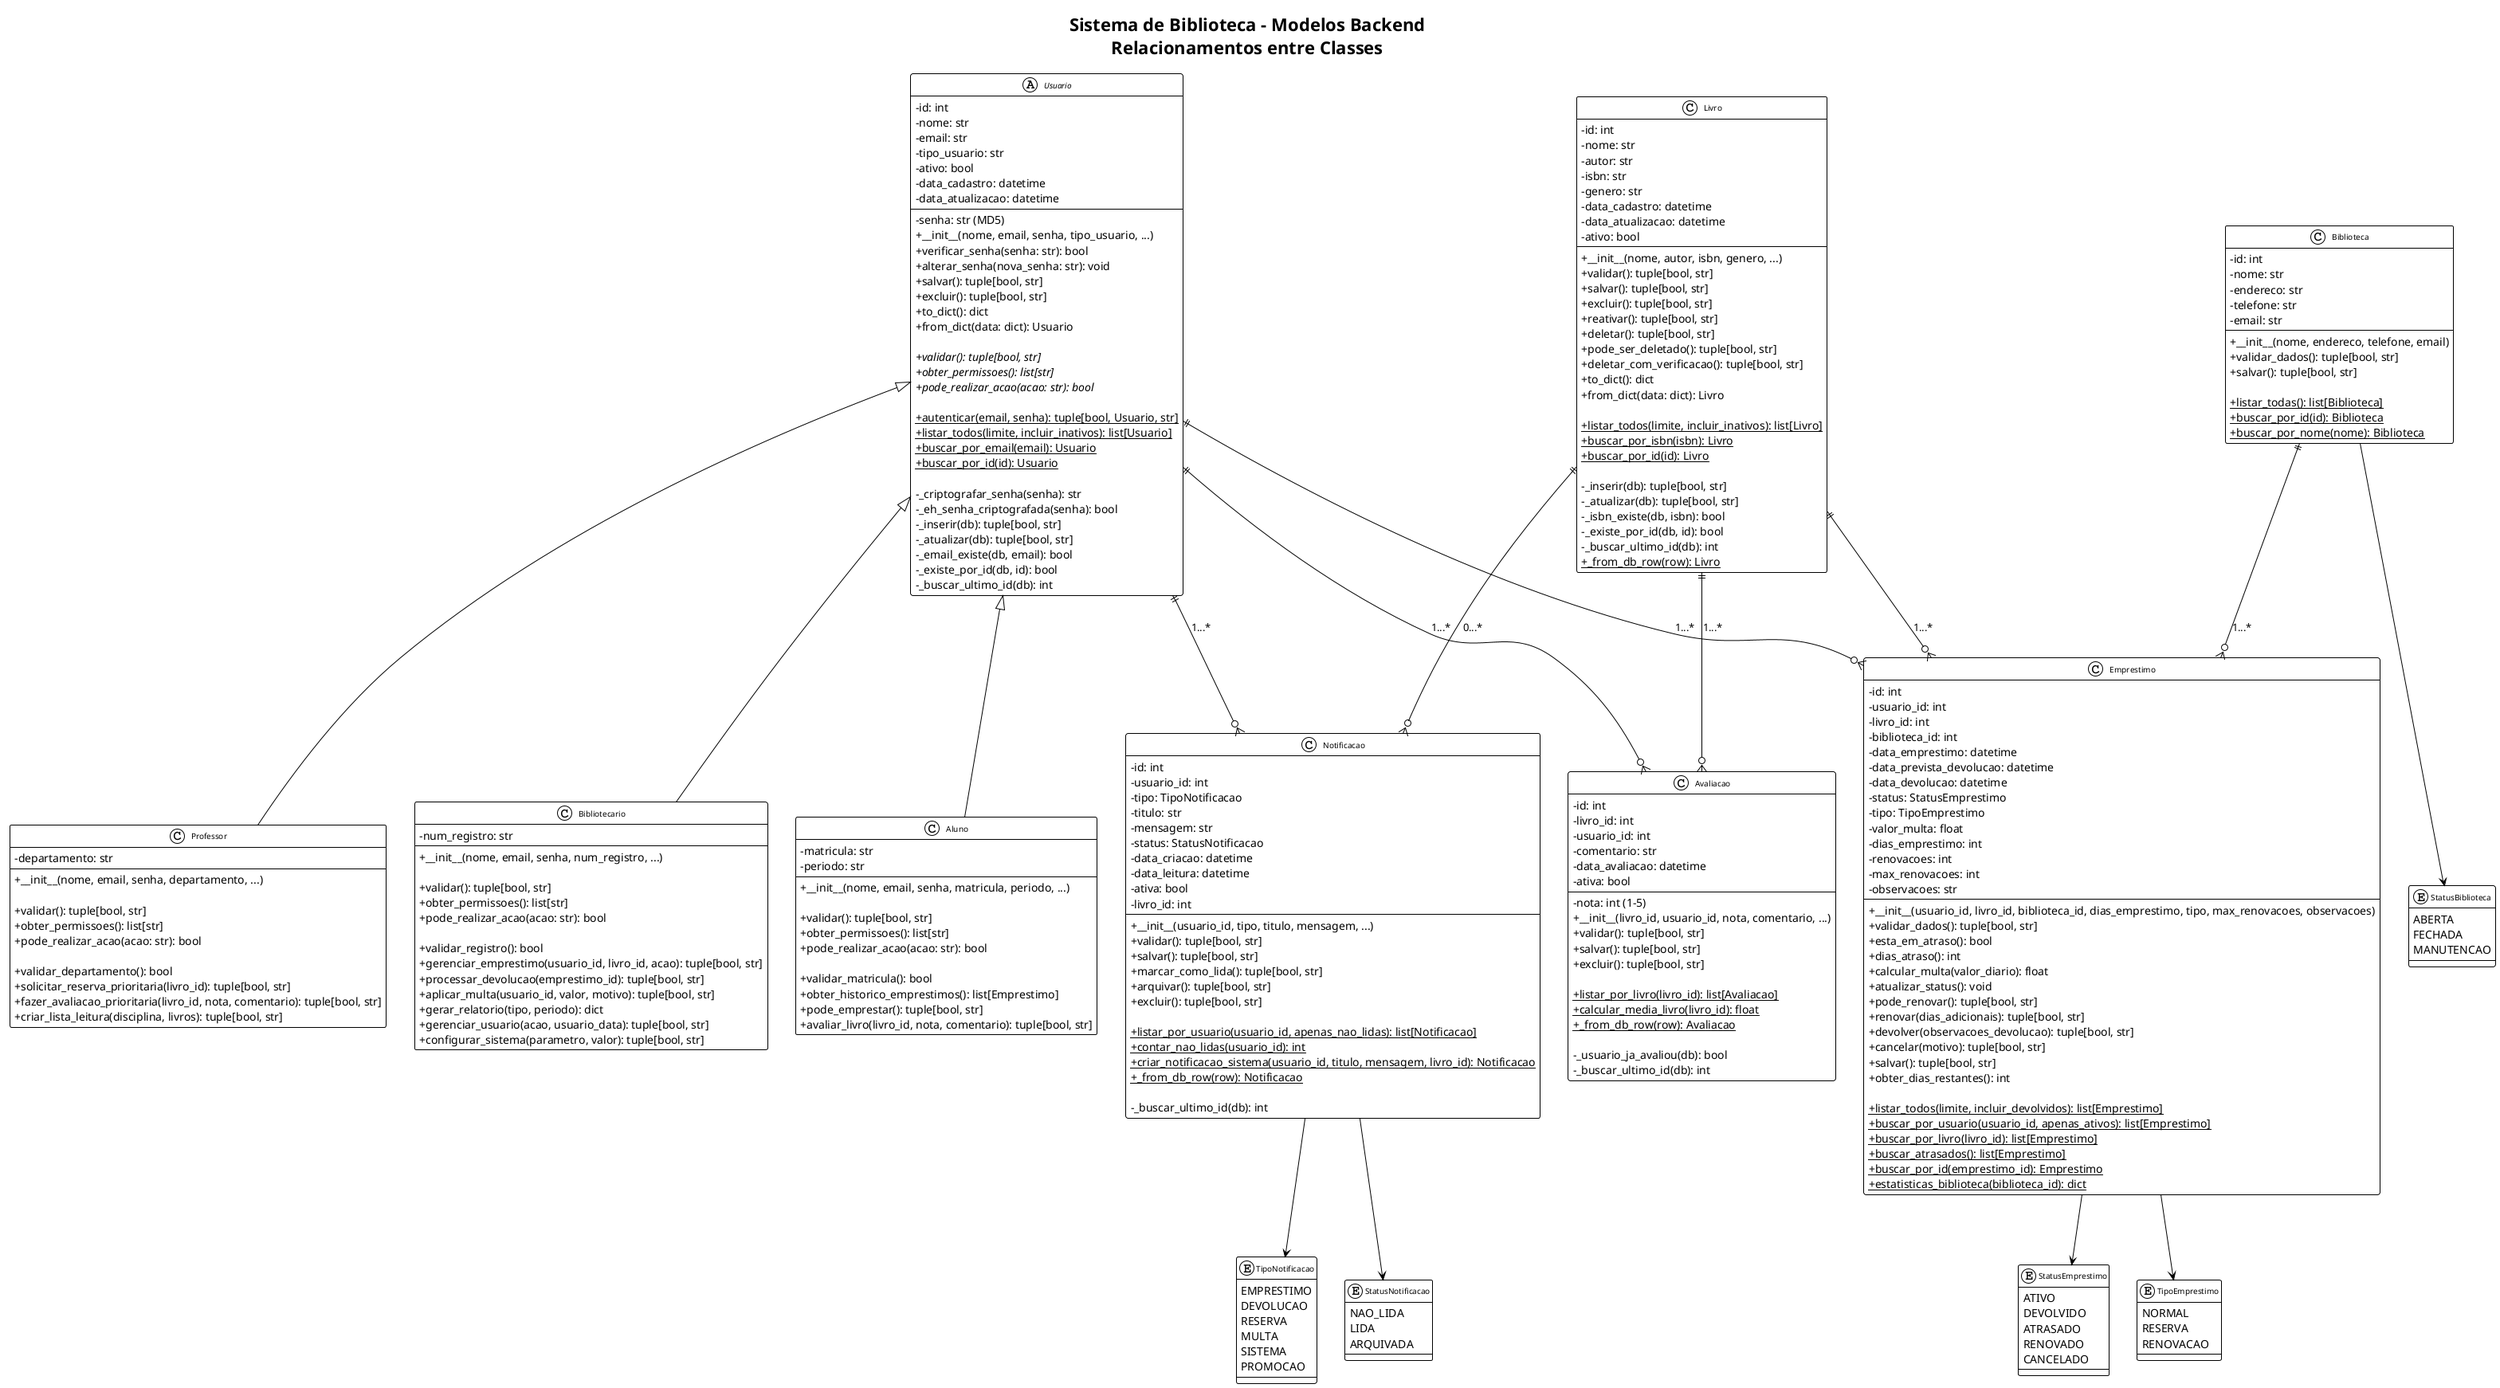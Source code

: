 @startuml Sistema_Biblioteca_Models

' Configurações do diagrama
!theme plain
skinparam classAttributeIconSize 0
skinparam classFontSize 10
skinparam packageStyle rectangle

title Sistema de Biblioteca - Modelos Backend\nRelacionamentos entre Classes

' ========== CLASSES PRINCIPAIS ==========

abstract class Usuario {
    - id: int
    - nome: str
    - email: str
    - senha: str (MD5)
    - tipo_usuario: str
    - ativo: bool
    - data_cadastro: datetime
    - data_atualizacao: datetime
    
    + __init__(nome, email, senha, tipo_usuario, ...)
    + verificar_senha(senha: str): bool
    + alterar_senha(nova_senha: str): void
    + salvar(): tuple[bool, str]
    + excluir(): tuple[bool, str]
    + to_dict(): dict
    + from_dict(data: dict): Usuario
    
    ' Métodos abstratos (polimorfismo)
    + {abstract} validar(): tuple[bool, str]
    + {abstract} obter_permissoes(): list[str]
    + {abstract} pode_realizar_acao(acao: str): bool
    
    ' Métodos estáticos
    + {static} autenticar(email, senha): tuple[bool, Usuario, str]
    + {static} listar_todos(limite, incluir_inativos): list[Usuario]
    + {static} buscar_por_email(email): Usuario
    + {static} buscar_por_id(id): Usuario
    
    ' Métodos privados
    - _criptografar_senha(senha): str
    - _eh_senha_criptografada(senha): bool
    - _inserir(db): tuple[bool, str]
    - _atualizar(db): tuple[bool, str]
    - _email_existe(db, email): bool
    - _existe_por_id(db, id): bool
    - _buscar_ultimo_id(db): int
}

' ========== CLASSES ESPECIALIZADAS (HERANÇA) ==========

class Aluno {
    - matricula: str
    - periodo: str
    
    + __init__(nome, email, senha, matricula, periodo, ...)
    
    ' Implementação dos métodos abstratos (polimorfismo)
    + validar(): tuple[bool, str]
    + obter_permissoes(): list[str]
    + pode_realizar_acao(acao: str): bool
    
    ' Métodos específicos do Aluno
    + validar_matricula(): bool
    + obter_historico_emprestimos(): list[Emprestimo]
    + pode_emprestar(): tuple[bool, str]
    + avaliar_livro(livro_id, nota, comentario): tuple[bool, str]
}

class Professor {
    - departamento: str
    
    + __init__(nome, email, senha, departamento, ...)
    
    ' Implementação dos métodos abstratos (polimorfismo)
    + validar(): tuple[bool, str]
    + obter_permissoes(): list[str]
    + pode_realizar_acao(acao: str): bool
    
    ' Métodos específicos do Professor
    + validar_departamento(): bool
    + solicitar_reserva_prioritaria(livro_id): tuple[bool, str]
    + fazer_avaliacao_prioritaria(livro_id, nota, comentario): tuple[bool, str]
    + criar_lista_leitura(disciplina, livros): tuple[bool, str]
}

class Bibliotecario {
    - num_registro: str
    
    + __init__(nome, email, senha, num_registro, ...)
    
    ' Implementação dos métodos abstratos (polimorfismo)
    + validar(): tuple[bool, str]
    + obter_permissoes(): list[str]
    + pode_realizar_acao(acao: str): bool
    
    ' Métodos específicos do Bibliotecario
    + validar_registro(): bool
    + gerenciar_emprestimo(usuario_id, livro_id, acao): tuple[bool, str]
    + processar_devolucao(emprestimo_id): tuple[bool, str]
    + aplicar_multa(usuario_id, valor, motivo): tuple[bool, str]
    + gerar_relatorio(tipo, periodo): dict
    + gerenciar_usuario(acao, usuario_data): tuple[bool, str]
    + configurar_sistema(parametro, valor): tuple[bool, str]
}

class Livro {
    - id: int
    - nome: str
    - autor: str
    - isbn: str
    - genero: str
    - data_cadastro: datetime
    - data_atualizacao: datetime
    - ativo: bool
    
    + __init__(nome, autor, isbn, genero, ...)
    + validar(): tuple[bool, str]
    + salvar(): tuple[bool, str]
    + excluir(): tuple[bool, str]
    + reativar(): tuple[bool, str]
    + deletar(): tuple[bool, str]
    + pode_ser_deletado(): tuple[bool, str]
    + deletar_com_verificacao(): tuple[bool, str]
    + to_dict(): dict
    + from_dict(data: dict): Livro
    
    ' Métodos estáticos
    + {static} listar_todos(limite, incluir_inativos): list[Livro]
    + {static} buscar_por_isbn(isbn): Livro
    + {static} buscar_por_id(id): Livro
    
    ' Métodos privados
    - _inserir(db): tuple[bool, str]
    - _atualizar(db): tuple[bool, str]
    - _isbn_existe(db, isbn): bool
    - _existe_por_id(db, id): bool
    - _buscar_ultimo_id(db): int
    + {static} _from_db_row(row): Livro
}

class Biblioteca {
    - id: int
    - nome: str
    - endereco: str
    - telefone: str
    - email: str
    
    + __init__(nome, endereco, telefone, email)
    + validar_dados(): tuple[bool, str]
    + salvar(): tuple[bool, str]
    
    + {static} listar_todas(): list[Biblioteca]
    + {static} buscar_por_id(id): Biblioteca
    + {static} buscar_por_nome(nome): Biblioteca
}

class Avaliacao {
    - id: int
    - livro_id: int
    - usuario_id: int
    - nota: int (1-5)
    - comentario: str
    - data_avaliacao: datetime
    - ativa: bool
    
    + __init__(livro_id, usuario_id, nota, comentario, ...)
    + validar(): tuple[bool, str]
    + salvar(): tuple[bool, str]
    + excluir(): tuple[bool, str]
    
    ' Métodos estáticos
    + {static} listar_por_livro(livro_id): list[Avaliacao]
    + {static} calcular_media_livro(livro_id): float
    + {static} _from_db_row(row): Avaliacao
    
    ' Métodos privados
    - _usuario_ja_avaliou(db): bool
    - _buscar_ultimo_id(db): int
}

class Notificacao {
    - id: int
    - usuario_id: int
    - tipo: TipoNotificacao
    - titulo: str
    - mensagem: str
    - status: StatusNotificacao
    - data_criacao: datetime
    - data_leitura: datetime
    - ativa: bool
    - livro_id: int
    
    + __init__(usuario_id, tipo, titulo, mensagem, ...)
    + validar(): tuple[bool, str]
    + salvar(): tuple[bool, str]
    + marcar_como_lida(): tuple[bool, str]
    + arquivar(): tuple[bool, str]
    + excluir(): tuple[bool, str]
    
    ' Métodos estáticos
    + {static} listar_por_usuario(usuario_id, apenas_nao_lidas): list[Notificacao]
    + {static} contar_nao_lidas(usuario_id): int
    + {static} criar_notificacao_sistema(usuario_id, titulo, mensagem, livro_id): Notificacao
    + {static} _from_db_row(row): Notificacao
    
    ' Métodos privados
    - _buscar_ultimo_id(db): int
}

class Emprestimo {
    - id: int
    - usuario_id: int
    - livro_id: int
    - biblioteca_id: int
    - data_emprestimo: datetime
    - data_prevista_devolucao: datetime
    - data_devolucao: datetime
    - status: StatusEmprestimo
    - tipo: TipoEmprestimo
    - valor_multa: float
    - dias_emprestimo: int
    - renovacoes: int
    - max_renovacoes: int
    - observacoes: str
    
    + __init__(usuario_id, livro_id, biblioteca_id, dias_emprestimo, tipo, max_renovacoes, observacoes)
    + validar_dados(): tuple[bool, str]
    + esta_em_atraso(): bool
    + dias_atraso(): int
    + calcular_multa(valor_diario): float
    + atualizar_status(): void
    + pode_renovar(): tuple[bool, str]
    + renovar(dias_adicionais): tuple[bool, str]
    + devolver(observacoes_devolucao): tuple[bool, str]
    + cancelar(motivo): tuple[bool, str]
    + salvar(): tuple[bool, str]
    + obter_dias_restantes(): int
    
    + {static} listar_todos(limite, incluir_devolvidos): list[Emprestimo]
    + {static} buscar_por_usuario(usuario_id, apenas_ativos): list[Emprestimo]
    + {static} buscar_por_livro(livro_id): list[Emprestimo]
    + {static} buscar_atrasados(): list[Emprestimo]
    + {static} buscar_por_id(emprestimo_id): Emprestimo
    + {static} estatisticas_biblioteca(biblioteca_id): dict
}

' ========== ENUMS ==========

enum TipoNotificacao {
    EMPRESTIMO
    DEVOLUCAO
    RESERVA
    MULTA
    SISTEMA
    PROMOCAO
}

enum StatusNotificacao {
    NAO_LIDA
    LIDA
    ARQUIVADA
}

enum StatusBiblioteca {
    ABERTA
    FECHADA
    MANUTENCAO
}

enum StatusEmprestimo {
    ATIVO
    DEVOLVIDO
    ATRASADO
    RENOVADO
    CANCELADO
}

enum TipoEmprestimo {
    NORMAL
    RESERVA
    RENOVACAO
}

' ========== RELACIONAMENTOS ==========

' Relacionamentos de Herança
Usuario <|-- Aluno : ""
Usuario <|-- Professor : ""
Usuario <|-- Bibliotecario : ""

' Relacionamentos diretos entre as classes (Foreign Keys)
Usuario ||--o{ Avaliacao : "1...*"
Livro ||--o{ Avaliacao : "1...*"

Usuario ||--o{ Notificacao : "1...*"
Livro ||--o{ Notificacao : "0...*"

Usuario ||--o{ Emprestimo : "1...*"
Livro ||--o{ Emprestimo : "1...*"
Biblioteca ||--o{ Emprestimo : "1...*"

' Composições com Enums
Notificacao --> TipoNotificacao : ""
Notificacao --> StatusNotificacao : ""
Biblioteca --> StatusBiblioteca : ""
Emprestimo --> StatusEmprestimo : ""
Emprestimo --> TipoEmprestimo : ""


@enduml